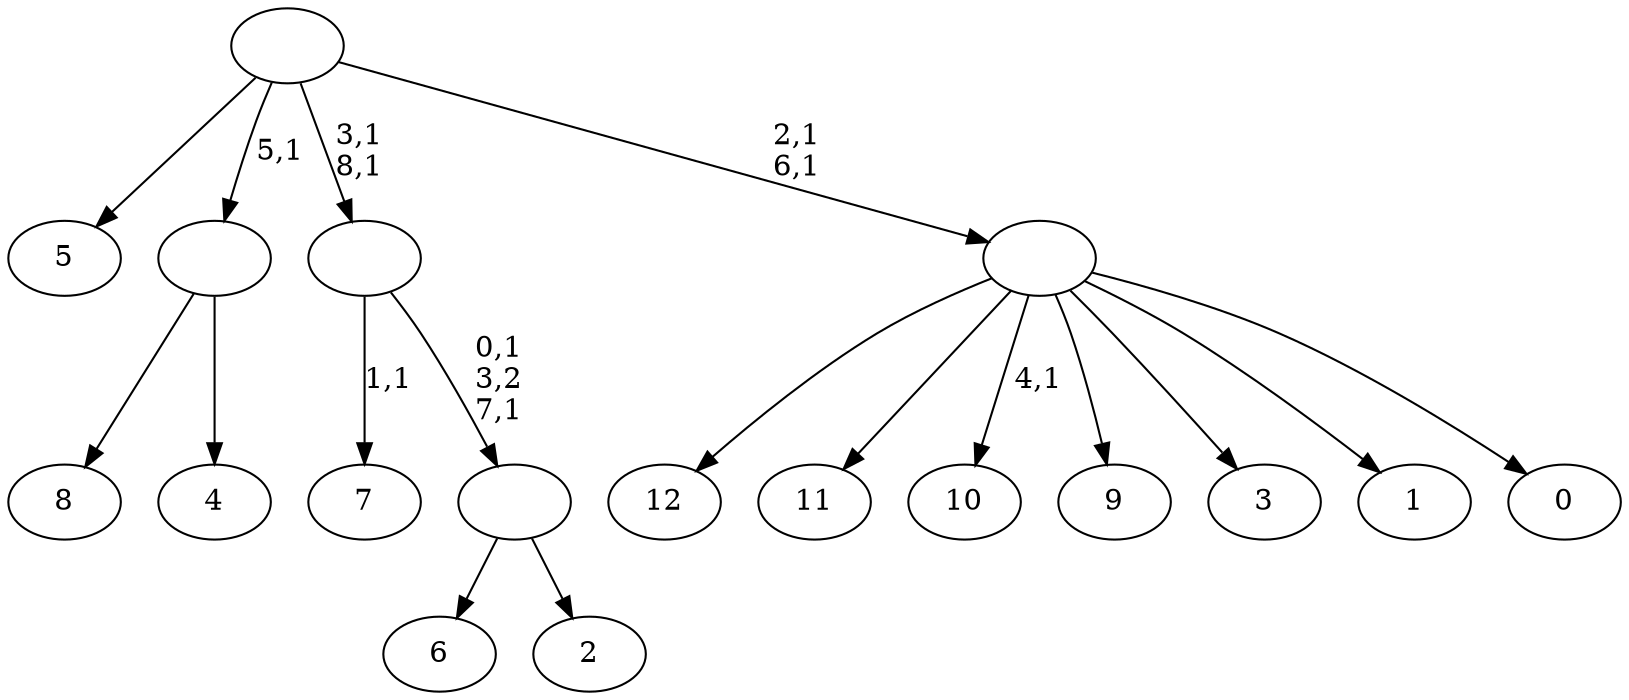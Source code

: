 digraph T {
	22 [label="12"]
	21 [label="11"]
	20 [label="10"]
	18 [label="9"]
	17 [label="8"]
	16 [label="7"]
	14 [label="6"]
	13 [label="5"]
	12 [label="4"]
	11 [label=""]
	10 [label="3"]
	9 [label="2"]
	8 [label=""]
	6 [label=""]
	4 [label="1"]
	3 [label="0"]
	2 [label=""]
	0 [label=""]
	11 -> 17 [label=""]
	11 -> 12 [label=""]
	8 -> 14 [label=""]
	8 -> 9 [label=""]
	6 -> 8 [label="0,1\n3,2\n7,1"]
	6 -> 16 [label="1,1"]
	2 -> 20 [label="4,1"]
	2 -> 22 [label=""]
	2 -> 21 [label=""]
	2 -> 18 [label=""]
	2 -> 10 [label=""]
	2 -> 4 [label=""]
	2 -> 3 [label=""]
	0 -> 2 [label="2,1\n6,1"]
	0 -> 6 [label="3,1\n8,1"]
	0 -> 13 [label=""]
	0 -> 11 [label="5,1"]
}
